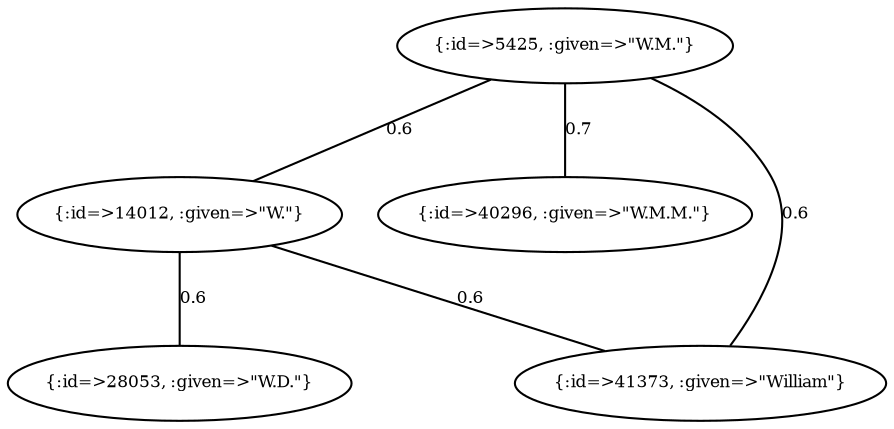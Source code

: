 graph Collector__WeightedGraph {
    "{:id=>5425, :given=>\"W.M.\"}" [
        fontsize = 8,
        label = "{:id=>5425, :given=>\"W.M.\"}"
    ]

    "{:id=>14012, :given=>\"W.\"}" [
        fontsize = 8,
        label = "{:id=>14012, :given=>\"W.\"}"
    ]

    "{:id=>28053, :given=>\"W.D.\"}" [
        fontsize = 8,
        label = "{:id=>28053, :given=>\"W.D.\"}"
    ]

    "{:id=>40296, :given=>\"W.M.M.\"}" [
        fontsize = 8,
        label = "{:id=>40296, :given=>\"W.M.M.\"}"
    ]

    "{:id=>41373, :given=>\"William\"}" [
        fontsize = 8,
        label = "{:id=>41373, :given=>\"William\"}"
    ]

    "{:id=>5425, :given=>\"W.M.\"}" -- "{:id=>14012, :given=>\"W.\"}" [
        fontsize = 8,
        label = 0.6
    ]

    "{:id=>5425, :given=>\"W.M.\"}" -- "{:id=>40296, :given=>\"W.M.M.\"}" [
        fontsize = 8,
        label = 0.7
    ]

    "{:id=>5425, :given=>\"W.M.\"}" -- "{:id=>41373, :given=>\"William\"}" [
        fontsize = 8,
        label = 0.6
    ]

    "{:id=>14012, :given=>\"W.\"}" -- "{:id=>28053, :given=>\"W.D.\"}" [
        fontsize = 8,
        label = 0.6
    ]

    "{:id=>14012, :given=>\"W.\"}" -- "{:id=>41373, :given=>\"William\"}" [
        fontsize = 8,
        label = 0.6
    ]
}
